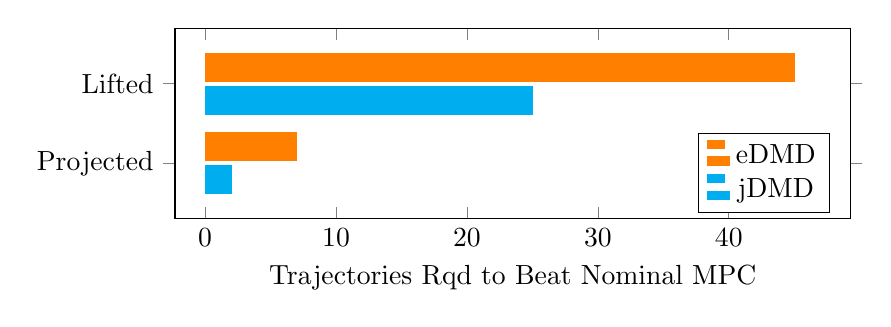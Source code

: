 % Recommended preamble:
\begin{tikzpicture}
\begin{axis}[reverse legend, width={4in}, height={4cm}, xbar, ytick={data}, yticklabels={Projected, Lifted}, enlarge y limits={0.7}, legend pos={south east}, xlabel={Trajectories Rqd to Beat Nominal MPC}]
    \addplot+[no marks, color={cyan}]
        coordinates {
            (2,0)
            (25,1)
        }
        ;
    \addplot+[no marks, color={orange}]
        coordinates {
            (7,0)
            (45,1)
        }
        ;
    \legend{{jDMD},{eDMD}}
\end{axis}
\end{tikzpicture}
